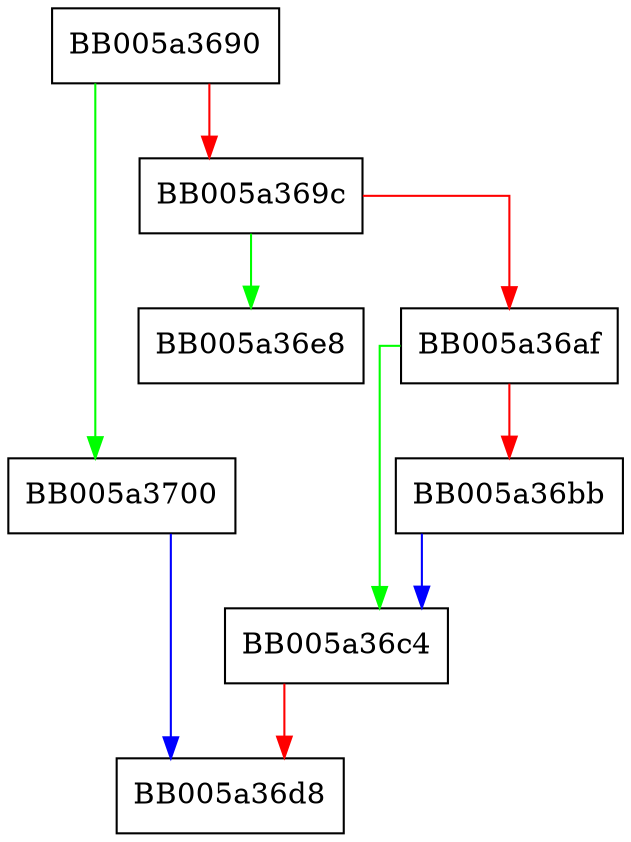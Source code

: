 digraph ENGINE_get_prev {
  node [shape="box"];
  graph [splines=ortho];
  BB005a3690 -> BB005a3700 [color="green"];
  BB005a3690 -> BB005a369c [color="red"];
  BB005a369c -> BB005a36e8 [color="green"];
  BB005a369c -> BB005a36af [color="red"];
  BB005a36af -> BB005a36c4 [color="green"];
  BB005a36af -> BB005a36bb [color="red"];
  BB005a36bb -> BB005a36c4 [color="blue"];
  BB005a36c4 -> BB005a36d8 [color="red"];
  BB005a3700 -> BB005a36d8 [color="blue"];
}